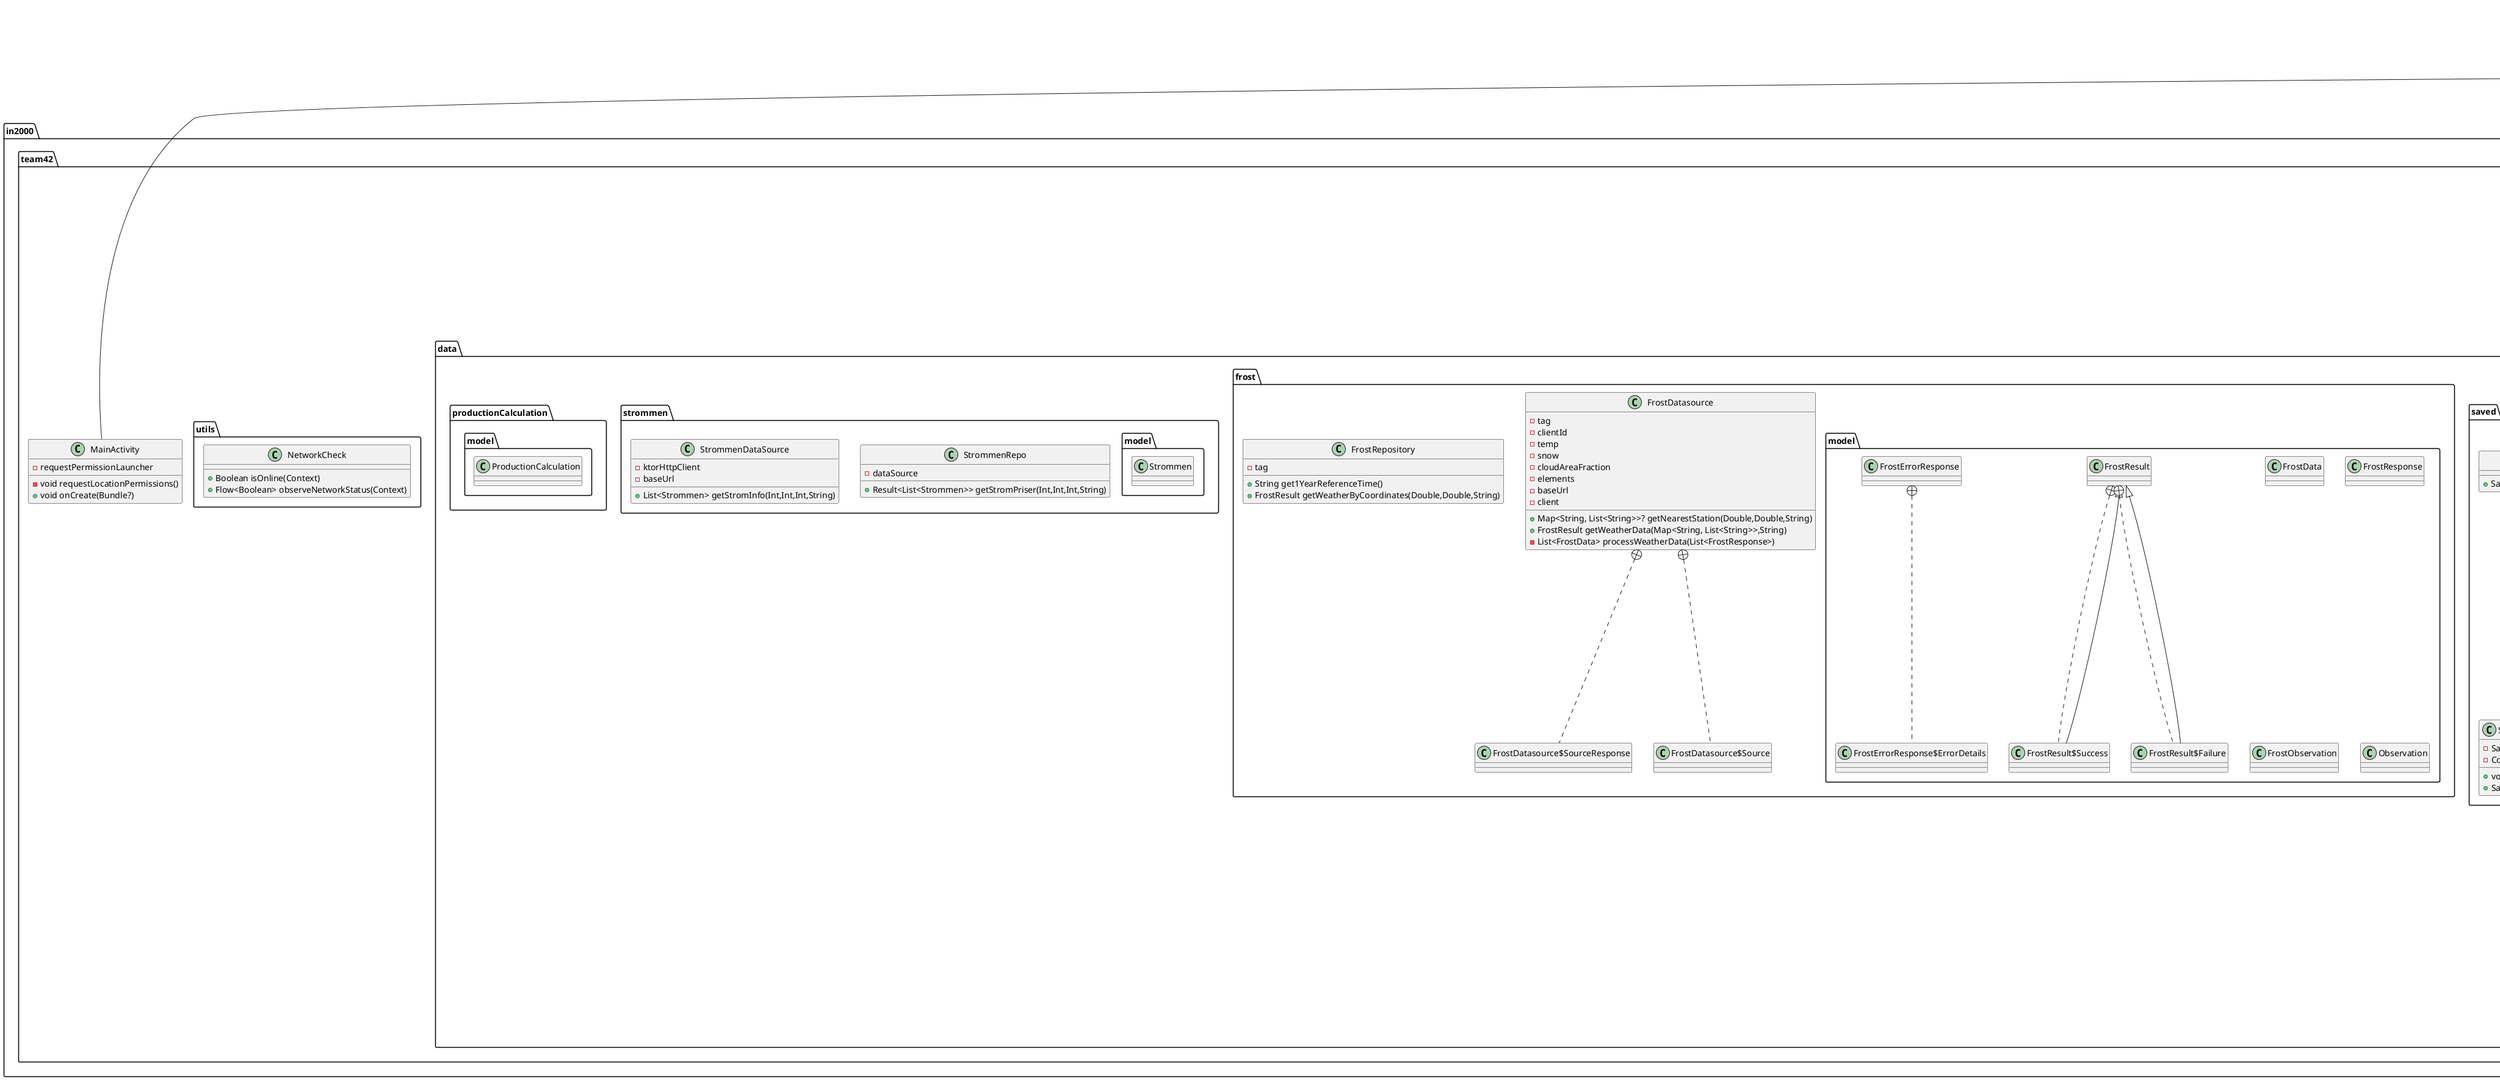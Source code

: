 @startuml
class in2000.team42.ui.screens.settings.faq.FAQ {
}
class in2000.team42.data.solarPanels.SolarPanelModel {
}
class in2000.team42.data.pgvis.PgvisRepository {
+ List<DailyProfile> getRadiationData(Double,Double,Int,Float,Float)
+ List<KwhMonthlyResponse.MonthlyKwhData> getMonthlyKwh(Double,Double,Float,Float,Float,PvTech)
}

class in2000.team42.data.pgvis.model.KwhMonthlyResponse$Response {
}
class in2000.team42.data.pgvis.model.KwhMonthlyResponse$Outputs {
}
class in2000.team42.data.pgvis.model.KwhMonthlyResponse$Monthly {
}
class in2000.team42.data.pgvis.model.KwhMonthlyResponse$MonthlyKwhData {
}
abstract class in2000.team42.data.pgvis.model.KwhMonthlyResponse {
}
interface in2000.team42.data.saved.SavedProjectDao {
+ void insert(SavedProjectEntity)
+ Flow<List<SavedProjectEntity>> getAllProjects()
+ void delete(SavedProjectEntity)
+ void update(SavedProjectEntity)
+ SavedProjectEntity? getProjectByConfig(Config)
}

class in2000.team42.ui.screens.settings.guide.installation.MonteringData {
}
class in2000.team42.data.frost.FrostDatasource$SourceResponse {
}
class in2000.team42.data.frost.FrostDatasource$Source {
}
class in2000.team42.data.frost.FrostDatasource {
-  tag
-  clientId
-  temp
-  snow
-  cloudAreaFraction
-  elements
-  baseUrl
-  client
+ Map<String, List<String>>? getNearestStation(Double,Double,String)
+ FrostResult getWeatherData(Map<String, List<String>>,String)
- List<FrostData> processWeatherData(List<FrostResponse>)
}


class in2000.team42.data.saved.ConfigTypeConverter {
-  gson
+ String configToString(Config)
+ Config stringToConfig(String)
}


class in2000.team42.ui.screens.home.ApiData {
}
class in2000.team42.ui.screens.home.Config {
}
class in2000.team42.ui.screens.home.DisplayWeather {
}
class in2000.team42.ui.screens.home.HomeViewModel {
-  radiationRepository
-  frostRepository
-  tag
-  savedProjectDao
-  config
-  apiData
-  _apiData
-  _config
+  apiDataFlow
+  configFlow
+ void setCoordinates(Double,Double)
+ void setAddress(String)
+ void setGeoAddress(Point)
+ Flow<Boolean> isCurrentProjectSaved()
+ void clearSolarData()
+ void updateAllSolarData()
+ void saveProject()
+ void deleteCurrentProject()
+ void loadProject(SavedProjectEntity)
+ void setIncline(Float)
+ void setDirection(Float)
+ void setArea(Float)
+ void setSelectedSolarPanel(SolarPanelModel)
+ void setPolygon(List<List<Point>>?)
+ void setBottomSheetDetent(String)
+ void clearApiData()
+ void updateAllApi()
- void launchDataUpdates()
- void updateSolarRadiation()
+ void updateKwhMonthly(PvTech)
- void calculatePeakPower()
- List<DisplayWeather> createDummyWeatherData()
+ void updateWeatherData()
- DisplayWeather? toDisplayWeather()
}


class in2000.team42.ui.screens.Screen$Home {
}
class in2000.team42.ui.screens.Screen$Saved {
}
class in2000.team42.ui.screens.Screen$Settings {
}
class in2000.team42.ui.screens.Screen$Guide {
}
class in2000.team42.ui.screens.Screen {
}
class in2000.team42.data.frost.model.FrostData {
}
class in2000.team42.data.frost.model.FrostResult$Success {
}
class in2000.team42.data.frost.model.FrostResult$Failure {
}
class in2000.team42.data.frost.model.FrostResult {
}
class in2000.team42.data.frost.model.FrostResponse {
}
class in2000.team42.data.frost.model.FrostObservation {
}
class in2000.team42.data.frost.model.Observation {
}
class in2000.team42.data.frost.model.FrostErrorResponse$ErrorDetails {
}
class in2000.team42.data.frost.model.FrostErrorResponse {
}
class in2000.team42.utils.NetworkCheck {
+ Boolean isOnline(Context)
+ Flow<Boolean> observeNetworkStatus(Context)
}

class in2000.team42.data.saved.SavedProjectDatabase$Companion {
- SavedProjectDatabase? INSTANCE
- Context appContext
+ void initialize(Context)
+ SavedProjectDatabase getDatabase()
}


abstract class in2000.team42.data.saved.SavedProjectDatabase {
+ SavedProjectDao savedProjectDao()
}

class in2000.team42.ui.navbar.NavItem {
}
class in2000.team42.data.pgvis.model.RadiationResponse {
}
class in2000.team42.data.pgvis.model.Inputs {
}
class in2000.team42.data.pgvis.model.Location {
}
class in2000.team42.data.pgvis.model.MeteoData {
}
class in2000.team42.data.pgvis.model.Plane {
}
class in2000.team42.data.pgvis.model.Fixed {
}
class in2000.team42.data.pgvis.model.SlopeAzimuth {
}
class in2000.team42.data.pgvis.model.Outputs {
}
class in2000.team42.data.pgvis.model.DailyProfile {
}
class in2000.team42.data.pgvis.model.Meta {
}
class in2000.team42.data.pgvis.model.MetaInputs {
}
class in2000.team42.data.pgvis.model.MetaLocation {
}
class in2000.team42.data.pgvis.model.MetaLocationVariables {
}
class in2000.team42.data.pgvis.model.MetaVariable {
}
class in2000.team42.data.pgvis.model.MetaMeteoData {
}
class in2000.team42.data.pgvis.model.MetaMeteoDataVariables {
}
class in2000.team42.data.pgvis.model.MetaSimpleVariable {
}
class in2000.team42.data.pgvis.model.MetaPlane {
}
class in2000.team42.data.pgvis.model.MetaPlaneFields {
}
class in2000.team42.data.pgvis.model.MetaTimeFormat {
}
class in2000.team42.data.pgvis.model.MetaOutputs {
}
class in2000.team42.data.pgvis.model.MetaDailyProfile {
}
class in2000.team42.data.pgvis.model.MetaDailyProfileVariables {
}
class in2000.team42.ui.screens.home.map.null {
+ void onResults(List<SearchResult>,ResponseInfo)
+ void onError(Exception)
}

class in2000.team42.data.strommen.model.Strommen {
}
class in2000.team42.data.strommen.StrommenRepo {
-  dataSource
+ Result<List<Strommen>> getStromPriser(Int,Int,Int,String)
}


class in2000.team42.ui.screens.saved.project.ProjectViewModel {
-  _savedProjects
+  savedProjects
-  savedProjectDao
+ void deleteProject(SavedProjectEntity)
+ SavedProjectEntity? getProjectById(String)
}


class in2000.team42.MainActivity {
-  requestPermissionLauncher
- void requestLocationPermissions()
+ void onCreate(Bundle?)
}


class in2000.team42.data.productionCalculation.model.ProductionCalculation {
}
class in2000.team42.data.strommen.StrommenDataSource {
-  ktorHttpClient
-  baseUrl
+ List<Strommen> getStromInfo(Int,Int,Int,String)
}


class in2000.team42.data.saved.SavedProjectEntity {
}
class in2000.team42.data.frost.FrostRepository {
-  tag
+ String get1YearReferenceTime()
+ FrostResult getWeatherByCoordinates(Double,Double,String)
}


enum in2000.team42.data.pgvis.PvTech {
+  CRYST_SI
+  CIS
+  CD_TE
+  UNKNOWN
}

class in2000.team42.data.pgvis.PgvisDatasource {
-  ktorHttpClient
+ List<DailyProfile> getDailyRadiation(Double,Double,Int,Float,Float)
+ List<KwhMonthlyResponse.MonthlyKwhData> getMonthlyKwh(Double,Double,Float,Float,Float,PvTech)
}




in2000.team42.data.pgvis.model.KwhMonthlyResponse +.. in2000.team42.data.pgvis.model.KwhMonthlyResponse$Response
in2000.team42.data.pgvis.model.KwhMonthlyResponse +.. in2000.team42.data.pgvis.model.KwhMonthlyResponse$Outputs
in2000.team42.data.pgvis.model.KwhMonthlyResponse +.. in2000.team42.data.pgvis.model.KwhMonthlyResponse$Monthly
in2000.team42.data.pgvis.model.KwhMonthlyResponse +.. in2000.team42.data.pgvis.model.KwhMonthlyResponse$MonthlyKwhData
in2000.team42.data.frost.FrostDatasource +.. in2000.team42.data.frost.FrostDatasource$SourceResponse
in2000.team42.data.frost.FrostDatasource +.. in2000.team42.data.frost.FrostDatasource$Source
androidx.lifecycle.ViewModel <|-- in2000.team42.ui.screens.home.HomeViewModel
in2000.team42.ui.screens.Screen +.. in2000.team42.ui.screens.Screen$Home
in2000.team42.ui.screens.Screen <|-- in2000.team42.ui.screens.Screen$Home
in2000.team42.ui.screens.Screen +.. in2000.team42.ui.screens.Screen$Saved
in2000.team42.ui.screens.Screen <|-- in2000.team42.ui.screens.Screen$Saved
in2000.team42.ui.screens.Screen +.. in2000.team42.ui.screens.Screen$Settings
in2000.team42.ui.screens.Screen <|-- in2000.team42.ui.screens.Screen$Settings
in2000.team42.ui.screens.Screen +.. in2000.team42.ui.screens.Screen$Guide
in2000.team42.ui.screens.Screen <|-- in2000.team42.ui.screens.Screen$Guide
in2000.team42.data.frost.model.FrostResult +.. in2000.team42.data.frost.model.FrostResult$Success
in2000.team42.data.frost.model.FrostResult <|-- in2000.team42.data.frost.model.FrostResult$Success
in2000.team42.data.frost.model.FrostResult +.. in2000.team42.data.frost.model.FrostResult$Failure
in2000.team42.data.frost.model.FrostResult <|-- in2000.team42.data.frost.model.FrostResult$Failure
in2000.team42.data.frost.model.FrostErrorResponse +.. in2000.team42.data.frost.model.FrostErrorResponse$ErrorDetails
in2000.team42.data.saved.SavedProjectDatabase +.. in2000.team42.data.saved.SavedProjectDatabase$Companion
androidx.room.RoomDatabase <|-- in2000.team42.data.saved.SavedProjectDatabase
in2000.team42.ui.screens.home.map.SearchCallback <|.. in2000.team42.ui.screens.home.map.null
androidx.lifecycle.ViewModel <|-- in2000.team42.ui.screens.saved.project.ProjectViewModel
androidx.activity.ComponentActivity <|-- in2000.team42.MainActivity
@enduml